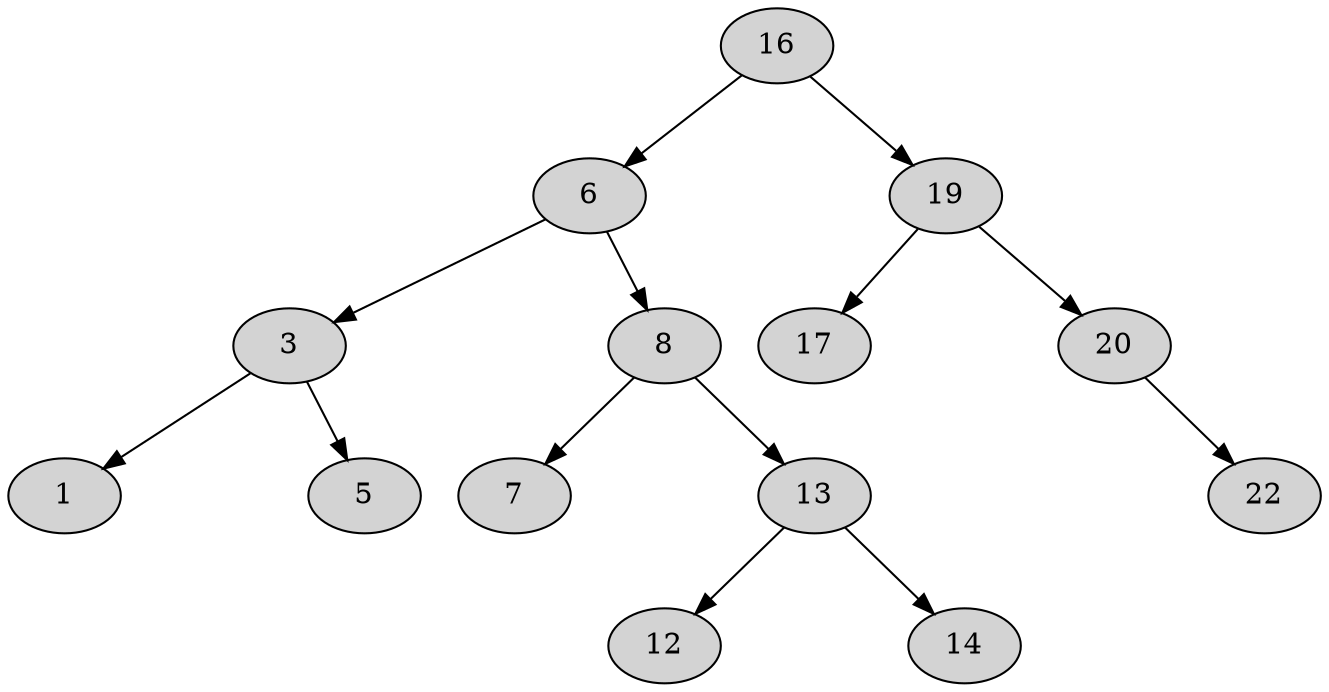 digraph G {
  node [style=filled];
  N0 [label = 16];
  N0 -> N1;
  N1 [label = 6];
  N1 -> N2;
  N2 [label = 3];
  N2 -> N3;
  N3 [label = 1];
  C2 [label=2, style = invis];
  N2-> C2 [style=invis];
  N2 -> N4;
  N4 [label = 5];
  C1 [label=1, style = invis];
  N1-> C1 [style=invis];
  N1 -> N5;
  N5 [label = 8];
  N5 -> N6;
  N6 [label = 7];
  C5 [label=5, style = invis];
  N5-> C5 [style=invis];
  N5 -> N7;
  N7 [label = 13];
  N7 -> N8;
  N8 [label = 12];
  C7 [label=7, style = invis];
  N7-> C7 [style=invis];
  N7 -> N9;
  N9 [label = 14];
  C0 [label=0, style = invis];
  N0-> C0 [style=invis];
  N0 -> N10;
  N10 [label = 19];
  N10 -> N11;
  N11 [label = 17];
  C10 [label=10, style = invis];
  N10-> C10 [style=invis];
  N10 -> N12;
  N12 [label = 20];
  C12 [label=12, style = invis];
  N12-> C12 [style=invis];
  G12 [label=12, style = invis];
  N12-> G12 [style=invis];
  N12 -> N13;
  N13 [label = 22];
}
